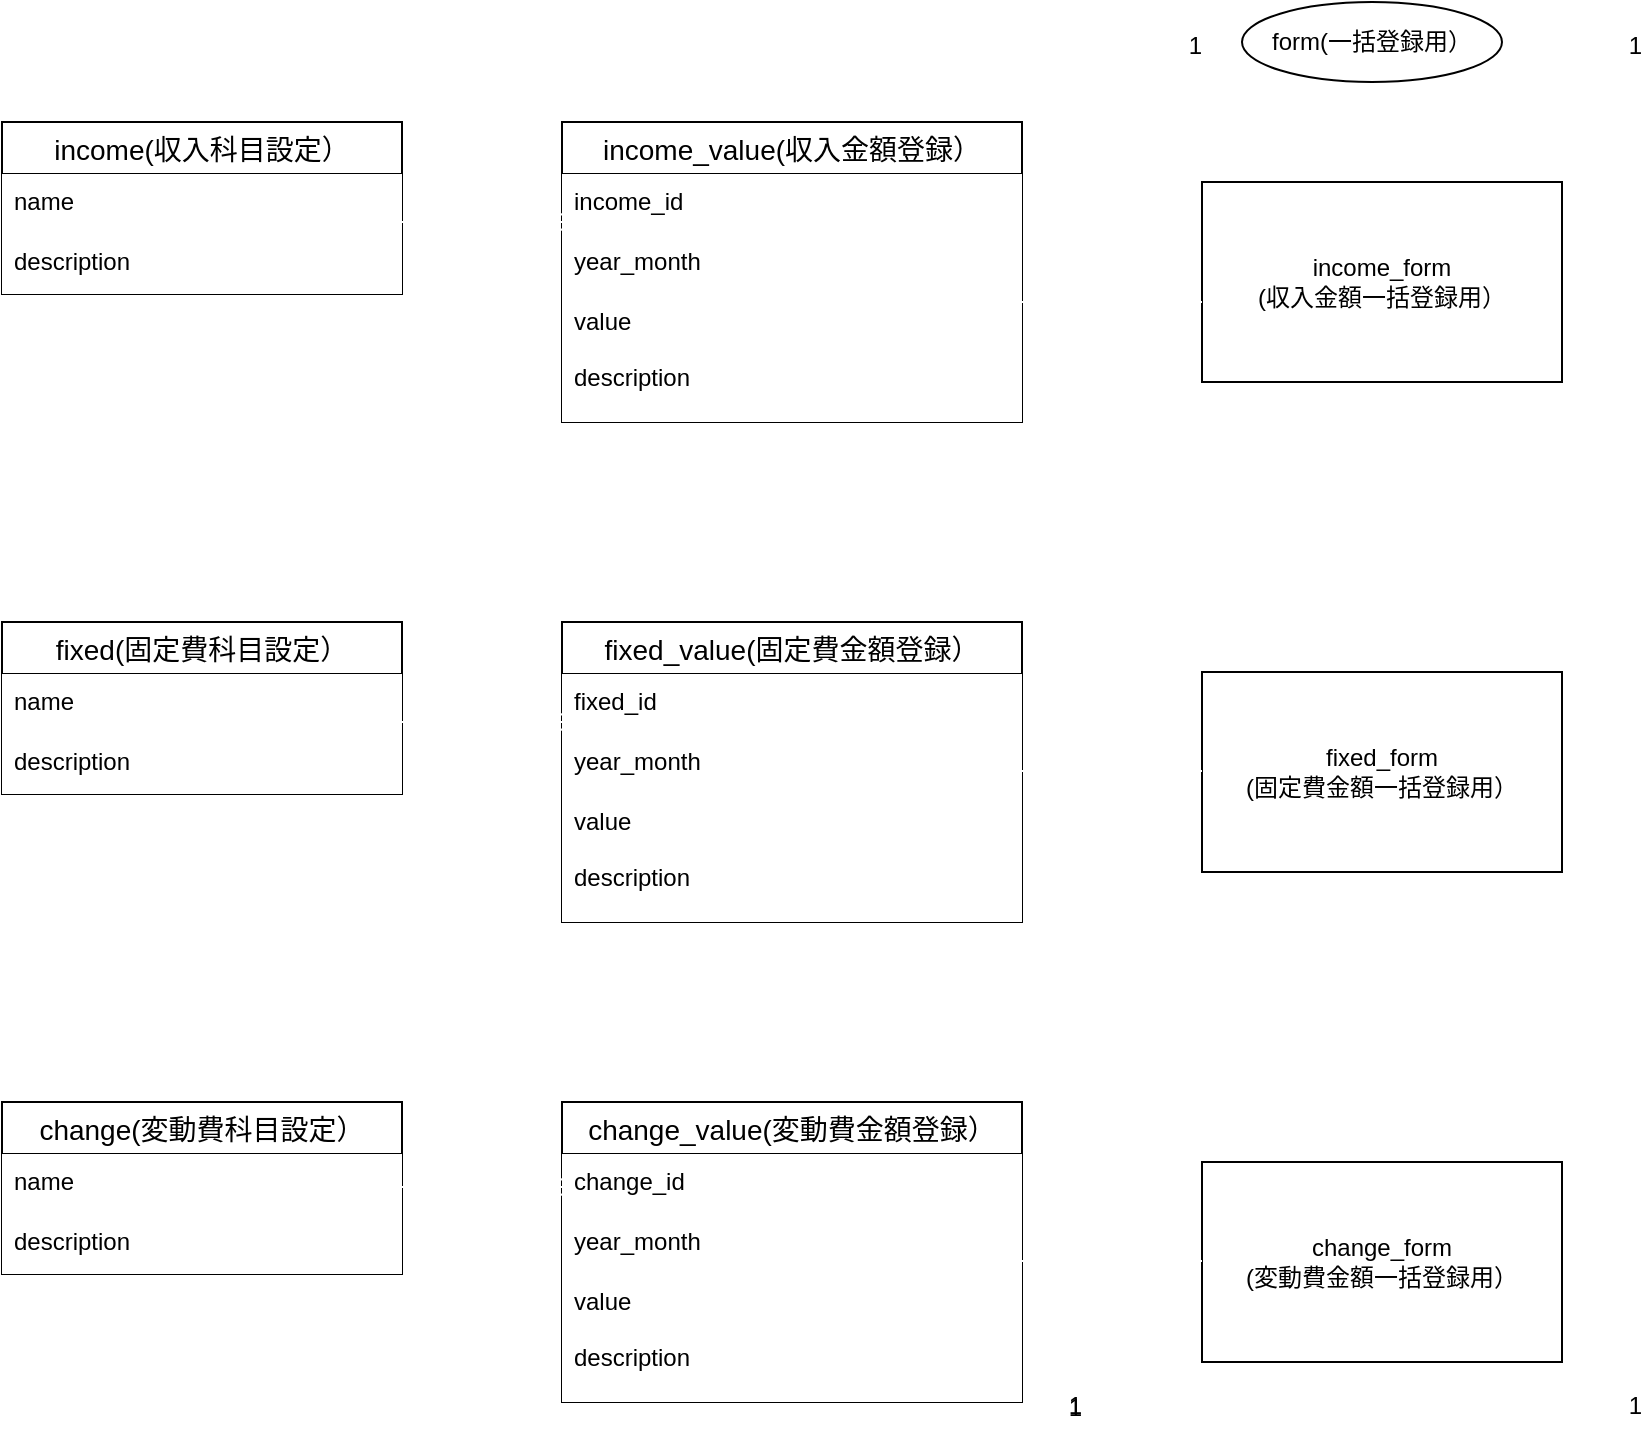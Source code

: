 <mxfile>
    <diagram id="8HHMAgTJGee66mLwYDNw" name="ページ1">
        <mxGraphModel dx="728" dy="680" grid="1" gridSize="10" guides="1" tooltips="1" connect="1" arrows="1" fold="1" page="1" pageScale="1" pageWidth="827" pageHeight="1169" math="0" shadow="0">
            <root>
                <mxCell id="0"/>
                <mxCell id="1" parent="0"/>
                <mxCell id="2" value="change(変動費科目設定）" style="swimlane;fontStyle=0;childLayout=stackLayout;horizontal=1;startSize=26;horizontalStack=0;resizeParent=1;resizeParentMax=0;resizeLast=0;collapsible=1;marginBottom=0;align=center;fontSize=14;" parent="1" vertex="1">
                    <mxGeometry y="640" width="200" height="86" as="geometry"/>
                </mxCell>
                <mxCell id="3" value="name" style="text;strokeColor=none;fillColor=default;spacingLeft=4;spacingRight=4;overflow=hidden;rotatable=0;points=[[0,0.5],[1,0.5]];portConstraint=eastwest;fontSize=12;" parent="2" vertex="1">
                    <mxGeometry y="26" width="200" height="30" as="geometry"/>
                </mxCell>
                <mxCell id="4" value="description" style="text;strokeColor=none;fillColor=default;spacingLeft=4;spacingRight=4;overflow=hidden;rotatable=0;points=[[0,0.5],[1,0.5]];portConstraint=eastwest;fontSize=12;" parent="2" vertex="1">
                    <mxGeometry y="56" width="200" height="30" as="geometry"/>
                </mxCell>
                <mxCell id="6" value="fixed(固定費科目設定）" style="swimlane;fontStyle=0;childLayout=stackLayout;horizontal=1;startSize=26;horizontalStack=0;resizeParent=1;resizeParentMax=0;resizeLast=0;collapsible=1;marginBottom=0;align=center;fontSize=14;" parent="1" vertex="1">
                    <mxGeometry y="400" width="200" height="86" as="geometry"/>
                </mxCell>
                <mxCell id="7" value="name" style="text;strokeColor=none;fillColor=default;spacingLeft=4;spacingRight=4;overflow=hidden;rotatable=0;points=[[0,0.5],[1,0.5]];portConstraint=eastwest;fontSize=12;" parent="6" vertex="1">
                    <mxGeometry y="26" width="200" height="30" as="geometry"/>
                </mxCell>
                <mxCell id="8" value="description" style="text;strokeColor=none;fillColor=default;spacingLeft=4;spacingRight=4;overflow=hidden;rotatable=0;points=[[0,0.5],[1,0.5]];portConstraint=eastwest;fontSize=12;" parent="6" vertex="1">
                    <mxGeometry y="56" width="200" height="30" as="geometry"/>
                </mxCell>
                <mxCell id="10" value="income(収入科目設定）" style="swimlane;fontStyle=0;childLayout=stackLayout;horizontal=1;startSize=26;horizontalStack=0;resizeParent=1;resizeParentMax=0;resizeLast=0;collapsible=1;marginBottom=0;align=center;fontSize=14;" parent="1" vertex="1">
                    <mxGeometry y="150" width="200" height="86" as="geometry"/>
                </mxCell>
                <mxCell id="11" value="name" style="text;spacingLeft=4;spacingRight=4;overflow=hidden;rotatable=0;points=[[0,0.5],[1,0.5]];portConstraint=eastwest;fontSize=12;fillColor=default;" parent="10" vertex="1">
                    <mxGeometry y="26" width="200" height="30" as="geometry"/>
                </mxCell>
                <mxCell id="12" value="description" style="text;spacingLeft=4;spacingRight=4;overflow=hidden;rotatable=0;points=[[0,0.5],[1,0.5]];portConstraint=eastwest;fontSize=12;fillColor=default;" parent="10" vertex="1">
                    <mxGeometry y="56" width="200" height="30" as="geometry"/>
                </mxCell>
                <mxCell id="14" value="income_value(収入金額登録）" style="swimlane;fontStyle=0;childLayout=stackLayout;horizontal=1;startSize=26;horizontalStack=0;resizeParent=1;resizeParentMax=0;resizeLast=0;collapsible=1;marginBottom=0;align=center;fontSize=14;" parent="1" vertex="1">
                    <mxGeometry x="280" y="150" width="230" height="150" as="geometry"/>
                </mxCell>
                <mxCell id="15" value="income_id" style="text;strokeColor=none;fillColor=default;spacingLeft=4;spacingRight=4;overflow=hidden;rotatable=0;points=[[0,0.5],[1,0.5]];portConstraint=eastwest;fontSize=12;" parent="14" vertex="1">
                    <mxGeometry y="26" width="230" height="30" as="geometry"/>
                </mxCell>
                <mxCell id="16" value="year_month" style="text;strokeColor=none;fillColor=default;spacingLeft=4;spacingRight=4;overflow=hidden;rotatable=0;points=[[0,0.5],[1,0.5]];portConstraint=eastwest;fontSize=12;" parent="14" vertex="1">
                    <mxGeometry y="56" width="230" height="30" as="geometry"/>
                </mxCell>
                <mxCell id="17" value="value&#10;&#10;description" style="text;strokeColor=none;fillColor=default;spacingLeft=4;spacingRight=4;overflow=hidden;rotatable=0;points=[[0,0.5],[1,0.5]];portConstraint=eastwest;fontSize=12;" parent="14" vertex="1">
                    <mxGeometry y="86" width="230" height="64" as="geometry"/>
                </mxCell>
                <mxCell id="27" value="fixed_value(固定費金額登録）" style="swimlane;fontStyle=0;childLayout=stackLayout;horizontal=1;startSize=26;horizontalStack=0;resizeParent=1;resizeParentMax=0;resizeLast=0;collapsible=1;marginBottom=0;align=center;fontSize=14;" vertex="1" parent="1">
                    <mxGeometry x="280" y="400" width="230" height="150" as="geometry"/>
                </mxCell>
                <mxCell id="28" value="fixed_id" style="text;strokeColor=none;fillColor=default;spacingLeft=4;spacingRight=4;overflow=hidden;rotatable=0;points=[[0,0.5],[1,0.5]];portConstraint=eastwest;fontSize=12;" vertex="1" parent="27">
                    <mxGeometry y="26" width="230" height="30" as="geometry"/>
                </mxCell>
                <mxCell id="29" value="year_month" style="text;strokeColor=none;fillColor=default;spacingLeft=4;spacingRight=4;overflow=hidden;rotatable=0;points=[[0,0.5],[1,0.5]];portConstraint=eastwest;fontSize=12;" vertex="1" parent="27">
                    <mxGeometry y="56" width="230" height="30" as="geometry"/>
                </mxCell>
                <mxCell id="30" value="value&#10;&#10;description" style="text;strokeColor=none;fillColor=default;spacingLeft=4;spacingRight=4;overflow=hidden;rotatable=0;points=[[0,0.5],[1,0.5]];portConstraint=eastwest;fontSize=12;" vertex="1" parent="27">
                    <mxGeometry y="86" width="230" height="64" as="geometry"/>
                </mxCell>
                <mxCell id="31" value="change_value(変動費金額登録）" style="swimlane;fontStyle=0;childLayout=stackLayout;horizontal=1;startSize=26;horizontalStack=0;resizeParent=1;resizeParentMax=0;resizeLast=0;collapsible=1;marginBottom=0;align=center;fontSize=14;" vertex="1" parent="1">
                    <mxGeometry x="280" y="640" width="230" height="150" as="geometry"/>
                </mxCell>
                <mxCell id="32" value="change_id" style="text;strokeColor=none;fillColor=default;spacingLeft=4;spacingRight=4;overflow=hidden;rotatable=0;points=[[0,0.5],[1,0.5]];portConstraint=eastwest;fontSize=12;" vertex="1" parent="31">
                    <mxGeometry y="26" width="230" height="30" as="geometry"/>
                </mxCell>
                <mxCell id="33" value="year_month" style="text;strokeColor=none;fillColor=default;spacingLeft=4;spacingRight=4;overflow=hidden;rotatable=0;points=[[0,0.5],[1,0.5]];portConstraint=eastwest;fontSize=12;" vertex="1" parent="31">
                    <mxGeometry y="56" width="230" height="30" as="geometry"/>
                </mxCell>
                <mxCell id="34" value="value&#10;&#10;description" style="text;strokeColor=none;fillColor=default;spacingLeft=4;spacingRight=4;overflow=hidden;rotatable=0;points=[[0,0.5],[1,0.5]];portConstraint=eastwest;fontSize=12;" vertex="1" parent="31">
                    <mxGeometry y="86" width="230" height="64" as="geometry"/>
                </mxCell>
                <mxCell id="36" value="" style="edgeStyle=entityRelationEdgeStyle;fontSize=12;html=1;endArrow=ERzeroToMany;endFill=1;entryX=0;entryY=0.8;entryDx=0;entryDy=0;entryPerimeter=0;startArrow=ERone;startFill=0;strokeColor=#FFFFFF;" edge="1" parent="1" target="15">
                    <mxGeometry width="100" height="100" relative="1" as="geometry">
                        <mxPoint x="200" y="200" as="sourcePoint"/>
                        <mxPoint x="300" y="100" as="targetPoint"/>
                    </mxGeometry>
                </mxCell>
                <mxCell id="37" value="" style="edgeStyle=entityRelationEdgeStyle;fontSize=12;html=1;endArrow=ERzeroToMany;endFill=1;entryX=0;entryY=0.8;entryDx=0;entryDy=0;entryPerimeter=0;startArrow=ERone;startFill=0;strokeColor=#FFFFFF;" edge="1" parent="1">
                    <mxGeometry width="100" height="100" relative="1" as="geometry">
                        <mxPoint x="200" y="682.5" as="sourcePoint"/>
                        <mxPoint x="280" y="682.5" as="targetPoint"/>
                    </mxGeometry>
                </mxCell>
                <mxCell id="38" value="" style="edgeStyle=entityRelationEdgeStyle;fontSize=12;html=1;endArrow=ERzeroToMany;endFill=1;entryX=0;entryY=0.8;entryDx=0;entryDy=0;entryPerimeter=0;startArrow=ERone;startFill=0;strokeColor=#FFFFFF;" edge="1" parent="1">
                    <mxGeometry width="100" height="100" relative="1" as="geometry">
                        <mxPoint x="200" y="450" as="sourcePoint"/>
                        <mxPoint x="280" y="450" as="targetPoint"/>
                    </mxGeometry>
                </mxCell>
                <mxCell id="39" value="form(一括登録用）" style="ellipse;whiteSpace=wrap;html=1;align=center;" vertex="1" parent="1">
                    <mxGeometry x="620" y="90" width="130" height="40" as="geometry"/>
                </mxCell>
                <mxCell id="43" value="" style="endArrow=none;html=1;rounded=0;strokeColor=#FFFFFF;" edge="1" parent="1">
                    <mxGeometry relative="1" as="geometry">
                        <mxPoint x="540" y="120" as="sourcePoint"/>
                        <mxPoint x="600" y="120" as="targetPoint"/>
                    </mxGeometry>
                </mxCell>
                <mxCell id="44" value="1" style="resizable=0;html=1;align=right;verticalAlign=bottom;" connectable="0" vertex="1" parent="43">
                    <mxGeometry x="1" relative="1" as="geometry"/>
                </mxCell>
                <mxCell id="45" value="" style="endArrow=none;html=1;rounded=0;strokeColor=#FFFFFF;" edge="1" parent="1">
                    <mxGeometry relative="1" as="geometry">
                        <mxPoint x="760" y="120" as="sourcePoint"/>
                        <mxPoint x="820" y="120" as="targetPoint"/>
                    </mxGeometry>
                </mxCell>
                <mxCell id="46" value="1" style="resizable=0;html=1;align=right;verticalAlign=bottom;" connectable="0" vertex="1" parent="45">
                    <mxGeometry x="1" relative="1" as="geometry"/>
                </mxCell>
                <mxCell id="47" value="" style="endArrow=none;html=1;rounded=0;strokeColor=#FFFFFF;" edge="1" parent="1">
                    <mxGeometry relative="1" as="geometry">
                        <mxPoint x="540" y="120" as="sourcePoint"/>
                        <mxPoint x="540" y="800" as="targetPoint"/>
                    </mxGeometry>
                </mxCell>
                <mxCell id="48" value="1" style="resizable=0;html=1;align=right;verticalAlign=bottom;" connectable="0" vertex="1" parent="47">
                    <mxGeometry x="1" relative="1" as="geometry"/>
                </mxCell>
                <mxCell id="49" value="" style="endArrow=none;html=1;rounded=0;strokeColor=#FFFFFF;" edge="1" parent="1">
                    <mxGeometry relative="1" as="geometry">
                        <mxPoint x="820" y="120" as="sourcePoint"/>
                        <mxPoint x="820" y="800" as="targetPoint"/>
                    </mxGeometry>
                </mxCell>
                <mxCell id="50" value="1" style="resizable=0;html=1;align=right;verticalAlign=bottom;" connectable="0" vertex="1" parent="49">
                    <mxGeometry x="1" relative="1" as="geometry"/>
                </mxCell>
                <mxCell id="51" value="" style="endArrow=none;html=1;rounded=0;strokeColor=#FFFFFF;" edge="1" parent="1">
                    <mxGeometry relative="1" as="geometry">
                        <mxPoint x="820" y="801" as="sourcePoint"/>
                        <mxPoint x="540" y="801" as="targetPoint"/>
                    </mxGeometry>
                </mxCell>
                <mxCell id="52" value="1" style="resizable=0;html=1;align=right;verticalAlign=bottom;" connectable="0" vertex="1" parent="51">
                    <mxGeometry x="1" relative="1" as="geometry"/>
                </mxCell>
                <mxCell id="53" value="income_form&lt;br&gt;(収入金額一括登録用）" style="whiteSpace=wrap;html=1;align=center;" vertex="1" parent="1">
                    <mxGeometry x="600" y="180" width="180" height="100" as="geometry"/>
                </mxCell>
                <mxCell id="54" value="change_form&lt;br&gt;(変動費金額一括登録用）" style="whiteSpace=wrap;html=1;align=center;" vertex="1" parent="1">
                    <mxGeometry x="600" y="670" width="180" height="100" as="geometry"/>
                </mxCell>
                <mxCell id="55" value="fixed_form&lt;br&gt;(固定費金額一括登録用）" style="whiteSpace=wrap;html=1;align=center;" vertex="1" parent="1">
                    <mxGeometry x="600" y="425" width="180" height="100" as="geometry"/>
                </mxCell>
                <mxCell id="56" value="" style="edgeStyle=entityRelationEdgeStyle;fontSize=12;html=1;endArrow=none;endFill=0;startArrow=none;startFill=0;strokeColor=#FFFFFF;" edge="1" parent="1">
                    <mxGeometry width="100" height="100" relative="1" as="geometry">
                        <mxPoint x="510" y="240" as="sourcePoint"/>
                        <mxPoint x="600" y="240" as="targetPoint"/>
                    </mxGeometry>
                </mxCell>
                <mxCell id="57" value="" style="edgeStyle=entityRelationEdgeStyle;fontSize=12;html=1;endArrow=none;endFill=0;startArrow=none;startFill=0;strokeColor=#FFFFFF;" edge="1" parent="1">
                    <mxGeometry width="100" height="100" relative="1" as="geometry">
                        <mxPoint x="510" y="474.5" as="sourcePoint"/>
                        <mxPoint x="600" y="474.5" as="targetPoint"/>
                    </mxGeometry>
                </mxCell>
                <mxCell id="58" value="" style="edgeStyle=entityRelationEdgeStyle;fontSize=12;html=1;endArrow=none;endFill=0;startArrow=none;startFill=0;strokeColor=#FFFFFF;" edge="1" parent="1">
                    <mxGeometry width="100" height="100" relative="1" as="geometry">
                        <mxPoint x="510" y="719.5" as="sourcePoint"/>
                        <mxPoint x="600" y="719.5" as="targetPoint"/>
                    </mxGeometry>
                </mxCell>
            </root>
        </mxGraphModel>
    </diagram>
</mxfile>